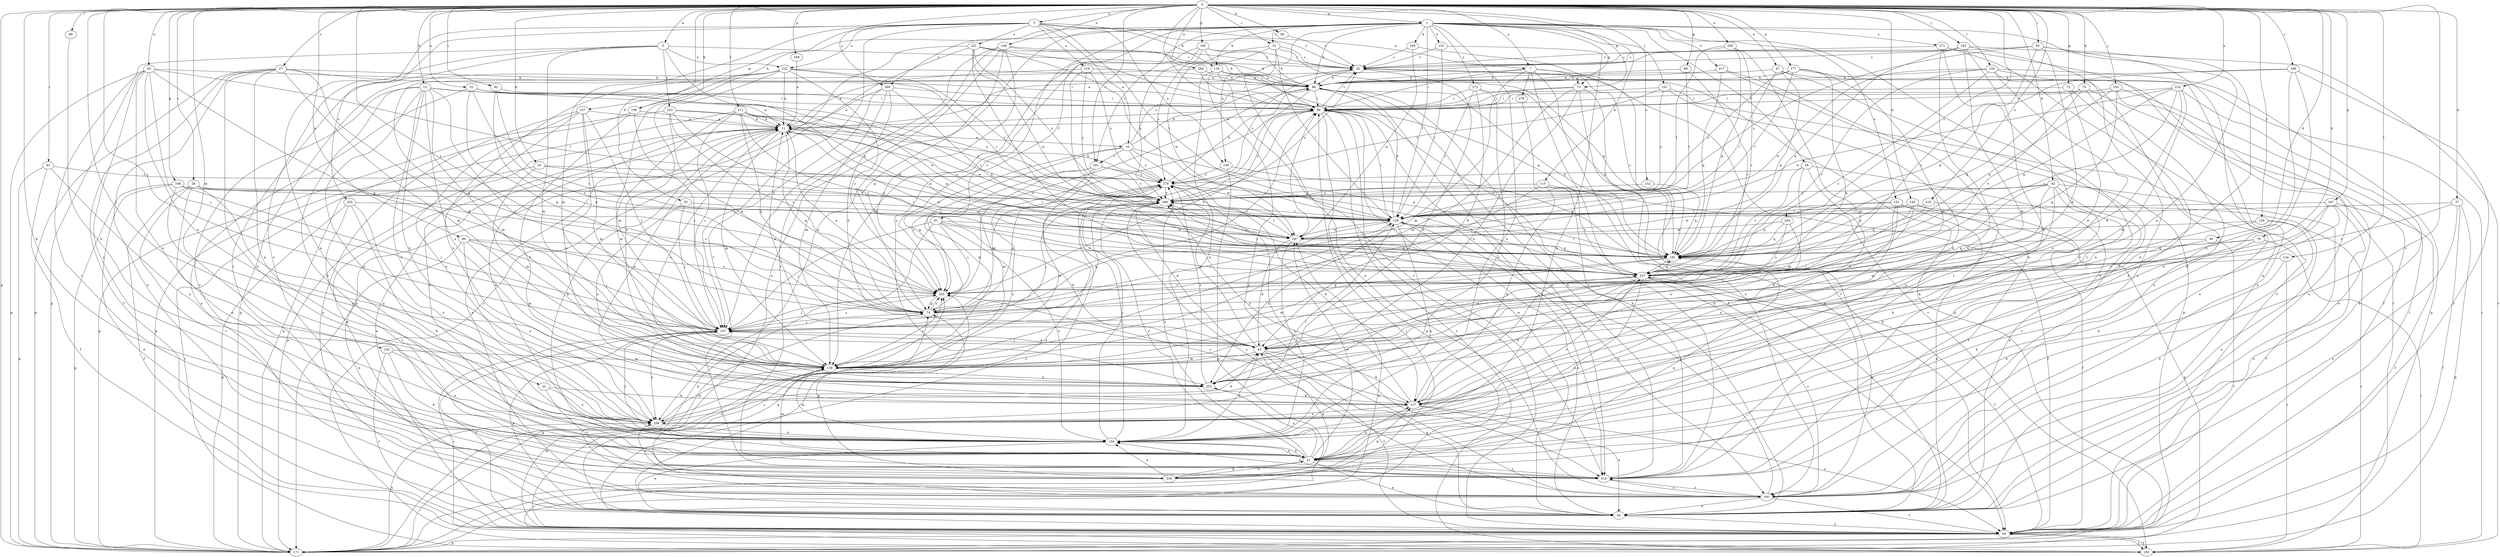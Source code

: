 strict digraph  {
0;
1;
3;
5;
7;
10;
11;
13;
14;
21;
22;
26;
27;
31;
32;
35;
37;
40;
42;
43;
45;
47;
52;
54;
56;
61;
64;
66;
72;
73;
74;
75;
76;
80;
85;
86;
89;
92;
93;
95;
96;
101;
102;
105;
107;
108;
109;
115;
116;
117;
120;
124;
126;
128;
132;
137;
139;
149;
150;
151;
152;
153;
158;
160;
165;
167;
168;
169;
171;
177;
181;
186;
191;
192;
203;
204;
211;
214;
215;
216;
217;
219;
220;
221;
222;
223;
225;
236;
237;
242;
247;
256;
258;
264;
268;
269;
271;
272;
278;
279;
0 -> 1  [label=a];
0 -> 3  [label=a];
0 -> 5  [label=a];
0 -> 7  [label=a];
0 -> 13  [label=b];
0 -> 14  [label=b];
0 -> 21  [label=b];
0 -> 22  [label=c];
0 -> 26  [label=c];
0 -> 27  [label=c];
0 -> 31  [label=c];
0 -> 35  [label=d];
0 -> 37  [label=d];
0 -> 40  [label=d];
0 -> 42  [label=d];
0 -> 45  [label=e];
0 -> 47  [label=e];
0 -> 52  [label=e];
0 -> 66  [label=g];
0 -> 72  [label=g];
0 -> 73  [label=g];
0 -> 75  [label=h];
0 -> 76  [label=h];
0 -> 80  [label=h];
0 -> 85  [label=h];
0 -> 89  [label=i];
0 -> 92  [label=i];
0 -> 93  [label=i];
0 -> 95  [label=i];
0 -> 96  [label=i];
0 -> 101  [label=j];
0 -> 102  [label=j];
0 -> 105  [label=j];
0 -> 107  [label=j];
0 -> 108  [label=k];
0 -> 120  [label=l];
0 -> 124  [label=l];
0 -> 126  [label=l];
0 -> 132  [label=m];
0 -> 149  [label=n];
0 -> 165  [label=p];
0 -> 167  [label=p];
0 -> 168  [label=p];
0 -> 169  [label=p];
0 -> 171  [label=p];
0 -> 177  [label=q];
0 -> 186  [label=r];
0 -> 191  [label=r];
0 -> 203  [label=s];
0 -> 204  [label=t];
0 -> 211  [label=t];
0 -> 215  [label=u];
0 -> 216  [label=u];
0 -> 236  [label=v];
0 -> 242  [label=w];
0 -> 256  [label=x];
0 -> 264  [label=y];
0 -> 268  [label=y];
1 -> 31  [label=c];
1 -> 54  [label=e];
1 -> 56  [label=f];
1 -> 61  [label=f];
1 -> 73  [label=g];
1 -> 86  [label=h];
1 -> 108  [label=k];
1 -> 109  [label=k];
1 -> 115  [label=k];
1 -> 116  [label=k];
1 -> 128  [label=l];
1 -> 150  [label=n];
1 -> 151  [label=o];
1 -> 152  [label=o];
1 -> 153  [label=o];
1 -> 158  [label=o];
1 -> 191  [label=r];
1 -> 203  [label=s];
1 -> 214  [label=t];
1 -> 217  [label=u];
1 -> 258  [label=x];
1 -> 268  [label=y];
1 -> 271  [label=z];
1 -> 272  [label=z];
3 -> 7  [label=a];
3 -> 10  [label=a];
3 -> 32  [label=c];
3 -> 116  [label=k];
3 -> 128  [label=l];
3 -> 137  [label=m];
3 -> 139  [label=m];
3 -> 158  [label=o];
3 -> 214  [label=t];
3 -> 219  [label=u];
3 -> 220  [label=u];
3 -> 221  [label=u];
3 -> 222  [label=u];
3 -> 236  [label=v];
5 -> 86  [label=h];
5 -> 139  [label=m];
5 -> 150  [label=n];
5 -> 171  [label=p];
5 -> 181  [label=q];
5 -> 214  [label=t];
5 -> 222  [label=u];
5 -> 223  [label=u];
7 -> 64  [label=f];
7 -> 73  [label=g];
7 -> 86  [label=h];
7 -> 96  [label=i];
7 -> 139  [label=m];
7 -> 171  [label=p];
7 -> 214  [label=t];
7 -> 278  [label=z];
10 -> 32  [label=c];
10 -> 74  [label=g];
10 -> 86  [label=h];
10 -> 139  [label=m];
10 -> 181  [label=q];
10 -> 191  [label=r];
10 -> 247  [label=w];
10 -> 279  [label=z];
11 -> 10  [label=a];
11 -> 21  [label=b];
11 -> 74  [label=g];
11 -> 139  [label=m];
11 -> 171  [label=p];
11 -> 225  [label=u];
13 -> 11  [label=a];
13 -> 21  [label=b];
13 -> 96  [label=i];
13 -> 107  [label=j];
13 -> 117  [label=k];
13 -> 139  [label=m];
13 -> 150  [label=n];
13 -> 225  [label=u];
13 -> 236  [label=v];
13 -> 258  [label=x];
13 -> 269  [label=y];
14 -> 139  [label=m];
14 -> 181  [label=q];
14 -> 192  [label=r];
14 -> 279  [label=z];
21 -> 54  [label=e];
21 -> 117  [label=k];
21 -> 139  [label=m];
21 -> 150  [label=n];
21 -> 214  [label=t];
21 -> 225  [label=u];
21 -> 236  [label=v];
21 -> 247  [label=w];
21 -> 269  [label=y];
21 -> 279  [label=z];
22 -> 117  [label=k];
22 -> 236  [label=v];
22 -> 258  [label=x];
26 -> 64  [label=f];
26 -> 150  [label=n];
26 -> 203  [label=s];
26 -> 214  [label=t];
26 -> 258  [label=x];
26 -> 269  [label=y];
27 -> 21  [label=b];
27 -> 43  [label=d];
27 -> 64  [label=f];
27 -> 86  [label=h];
27 -> 96  [label=i];
27 -> 139  [label=m];
27 -> 150  [label=n];
27 -> 160  [label=o];
27 -> 171  [label=p];
31 -> 32  [label=c];
31 -> 128  [label=l];
31 -> 160  [label=o];
31 -> 181  [label=q];
31 -> 247  [label=w];
31 -> 279  [label=z];
32 -> 86  [label=h];
32 -> 192  [label=r];
32 -> 225  [label=u];
32 -> 279  [label=z];
35 -> 107  [label=j];
35 -> 128  [label=l];
35 -> 225  [label=u];
37 -> 54  [label=e];
37 -> 64  [label=f];
37 -> 128  [label=l];
37 -> 171  [label=p];
37 -> 237  [label=v];
40 -> 64  [label=f];
40 -> 117  [label=k];
40 -> 181  [label=q];
42 -> 43  [label=d];
42 -> 64  [label=f];
42 -> 117  [label=k];
42 -> 139  [label=m];
42 -> 181  [label=q];
42 -> 214  [label=t];
42 -> 225  [label=u];
42 -> 269  [label=y];
43 -> 11  [label=a];
43 -> 54  [label=e];
43 -> 64  [label=f];
43 -> 107  [label=j];
43 -> 117  [label=k];
43 -> 139  [label=m];
43 -> 279  [label=z];
45 -> 74  [label=g];
45 -> 86  [label=h];
45 -> 107  [label=j];
45 -> 128  [label=l];
45 -> 150  [label=n];
45 -> 171  [label=p];
45 -> 214  [label=t];
45 -> 225  [label=u];
45 -> 258  [label=x];
47 -> 86  [label=h];
47 -> 128  [label=l];
47 -> 150  [label=n];
47 -> 181  [label=q];
47 -> 192  [label=r];
52 -> 54  [label=e];
52 -> 74  [label=g];
52 -> 96  [label=i];
52 -> 203  [label=s];
52 -> 247  [label=w];
54 -> 11  [label=a];
54 -> 64  [label=f];
54 -> 86  [label=h];
54 -> 203  [label=s];
54 -> 237  [label=v];
56 -> 54  [label=e];
56 -> 117  [label=k];
56 -> 139  [label=m];
56 -> 237  [label=v];
56 -> 279  [label=z];
61 -> 43  [label=d];
61 -> 107  [label=j];
61 -> 150  [label=n];
61 -> 171  [label=p];
61 -> 203  [label=s];
61 -> 237  [label=v];
61 -> 247  [label=w];
64 -> 11  [label=a];
64 -> 96  [label=i];
64 -> 139  [label=m];
64 -> 171  [label=p];
64 -> 192  [label=r];
64 -> 203  [label=s];
64 -> 279  [label=z];
66 -> 86  [label=h];
66 -> 128  [label=l];
66 -> 237  [label=v];
72 -> 21  [label=b];
72 -> 43  [label=d];
72 -> 96  [label=i];
73 -> 11  [label=a];
73 -> 54  [label=e];
73 -> 96  [label=i];
73 -> 139  [label=m];
73 -> 160  [label=o];
73 -> 225  [label=u];
74 -> 11  [label=a];
74 -> 96  [label=i];
74 -> 107  [label=j];
74 -> 128  [label=l];
74 -> 203  [label=s];
74 -> 279  [label=z];
75 -> 54  [label=e];
75 -> 96  [label=i];
75 -> 150  [label=n];
75 -> 181  [label=q];
75 -> 237  [label=v];
76 -> 21  [label=b];
76 -> 181  [label=q];
76 -> 192  [label=r];
76 -> 237  [label=v];
80 -> 107  [label=j];
80 -> 139  [label=m];
80 -> 160  [label=o];
80 -> 181  [label=q];
80 -> 203  [label=s];
80 -> 258  [label=x];
85 -> 32  [label=c];
86 -> 96  [label=i];
86 -> 107  [label=j];
86 -> 181  [label=q];
86 -> 203  [label=s];
86 -> 214  [label=t];
89 -> 150  [label=n];
92 -> 74  [label=g];
92 -> 96  [label=i];
92 -> 237  [label=v];
93 -> 64  [label=f];
93 -> 171  [label=p];
93 -> 258  [label=x];
93 -> 279  [label=z];
95 -> 21  [label=b];
95 -> 32  [label=c];
95 -> 43  [label=d];
95 -> 225  [label=u];
95 -> 237  [label=v];
95 -> 269  [label=y];
96 -> 11  [label=a];
96 -> 32  [label=c];
96 -> 54  [label=e];
96 -> 171  [label=p];
96 -> 192  [label=r];
96 -> 203  [label=s];
96 -> 214  [label=t];
96 -> 237  [label=v];
96 -> 269  [label=y];
101 -> 96  [label=i];
101 -> 117  [label=k];
101 -> 160  [label=o];
101 -> 269  [label=y];
101 -> 279  [label=z];
102 -> 11  [label=a];
102 -> 21  [label=b];
102 -> 32  [label=c];
102 -> 139  [label=m];
102 -> 160  [label=o];
102 -> 181  [label=q];
102 -> 192  [label=r];
105 -> 64  [label=f];
105 -> 74  [label=g];
105 -> 96  [label=i];
105 -> 160  [label=o];
105 -> 181  [label=q];
107 -> 43  [label=d];
107 -> 54  [label=e];
107 -> 64  [label=f];
107 -> 192  [label=r];
107 -> 203  [label=s];
107 -> 258  [label=x];
108 -> 11  [label=a];
108 -> 107  [label=j];
108 -> 117  [label=k];
108 -> 171  [label=p];
109 -> 32  [label=c];
109 -> 64  [label=f];
109 -> 247  [label=w];
115 -> 64  [label=f];
115 -> 74  [label=g];
115 -> 117  [label=k];
115 -> 237  [label=v];
115 -> 269  [label=y];
116 -> 86  [label=h];
116 -> 150  [label=n];
116 -> 160  [label=o];
116 -> 181  [label=q];
116 -> 214  [label=t];
117 -> 11  [label=a];
117 -> 54  [label=e];
117 -> 64  [label=f];
117 -> 203  [label=s];
117 -> 237  [label=v];
117 -> 258  [label=x];
117 -> 269  [label=y];
120 -> 64  [label=f];
120 -> 86  [label=h];
120 -> 160  [label=o];
120 -> 171  [label=p];
120 -> 203  [label=s];
120 -> 237  [label=v];
120 -> 247  [label=w];
120 -> 258  [label=x];
124 -> 21  [label=b];
124 -> 192  [label=r];
124 -> 237  [label=v];
126 -> 117  [label=k];
126 -> 160  [label=o];
126 -> 192  [label=r];
126 -> 247  [label=w];
128 -> 11  [label=a];
128 -> 54  [label=e];
128 -> 74  [label=g];
128 -> 86  [label=h];
128 -> 96  [label=i];
128 -> 150  [label=n];
128 -> 160  [label=o];
128 -> 225  [label=u];
128 -> 247  [label=w];
132 -> 21  [label=b];
132 -> 64  [label=f];
132 -> 139  [label=m];
132 -> 150  [label=n];
137 -> 11  [label=a];
137 -> 21  [label=b];
137 -> 54  [label=e];
137 -> 107  [label=j];
137 -> 139  [label=m];
137 -> 225  [label=u];
137 -> 258  [label=x];
139 -> 203  [label=s];
139 -> 225  [label=u];
149 -> 32  [label=c];
149 -> 74  [label=g];
149 -> 86  [label=h];
149 -> 107  [label=j];
149 -> 160  [label=o];
149 -> 203  [label=s];
149 -> 214  [label=t];
150 -> 11  [label=a];
150 -> 21  [label=b];
150 -> 43  [label=d];
150 -> 54  [label=e];
150 -> 107  [label=j];
150 -> 139  [label=m];
150 -> 269  [label=y];
150 -> 279  [label=z];
151 -> 54  [label=e];
151 -> 64  [label=f];
151 -> 128  [label=l];
151 -> 181  [label=q];
151 -> 225  [label=u];
151 -> 258  [label=x];
152 -> 181  [label=q];
152 -> 269  [label=y];
153 -> 32  [label=c];
153 -> 128  [label=l];
153 -> 150  [label=n];
158 -> 171  [label=p];
158 -> 181  [label=q];
158 -> 279  [label=z];
160 -> 11  [label=a];
160 -> 54  [label=e];
160 -> 64  [label=f];
160 -> 74  [label=g];
160 -> 128  [label=l];
160 -> 181  [label=q];
160 -> 214  [label=t];
160 -> 269  [label=y];
165 -> 32  [label=c];
165 -> 86  [label=h];
165 -> 96  [label=i];
165 -> 139  [label=m];
165 -> 225  [label=u];
165 -> 269  [label=y];
167 -> 21  [label=b];
167 -> 43  [label=d];
167 -> 54  [label=e];
167 -> 64  [label=f];
167 -> 107  [label=j];
167 -> 128  [label=l];
168 -> 54  [label=e];
168 -> 107  [label=j];
168 -> 128  [label=l];
168 -> 171  [label=p];
168 -> 258  [label=x];
168 -> 269  [label=y];
169 -> 11  [label=a];
171 -> 74  [label=g];
171 -> 96  [label=i];
171 -> 258  [label=x];
177 -> 43  [label=d];
177 -> 74  [label=g];
177 -> 86  [label=h];
177 -> 128  [label=l];
177 -> 160  [label=o];
177 -> 269  [label=y];
181 -> 32  [label=c];
181 -> 74  [label=g];
181 -> 128  [label=l];
181 -> 139  [label=m];
181 -> 237  [label=v];
181 -> 269  [label=y];
186 -> 21  [label=b];
186 -> 64  [label=f];
186 -> 86  [label=h];
186 -> 181  [label=q];
186 -> 258  [label=x];
191 -> 54  [label=e];
191 -> 139  [label=m];
191 -> 203  [label=s];
191 -> 258  [label=x];
191 -> 269  [label=y];
191 -> 279  [label=z];
192 -> 64  [label=f];
192 -> 247  [label=w];
203 -> 74  [label=g];
203 -> 96  [label=i];
203 -> 107  [label=j];
204 -> 181  [label=q];
204 -> 203  [label=s];
204 -> 225  [label=u];
204 -> 247  [label=w];
211 -> 11  [label=a];
211 -> 74  [label=g];
211 -> 107  [label=j];
211 -> 128  [label=l];
211 -> 139  [label=m];
211 -> 171  [label=p];
211 -> 181  [label=q];
211 -> 237  [label=v];
211 -> 247  [label=w];
214 -> 86  [label=h];
214 -> 150  [label=n];
214 -> 160  [label=o];
215 -> 128  [label=l];
215 -> 160  [label=o];
215 -> 181  [label=q];
216 -> 43  [label=d];
216 -> 54  [label=e];
216 -> 96  [label=i];
216 -> 139  [label=m];
216 -> 181  [label=q];
216 -> 237  [label=v];
216 -> 247  [label=w];
217 -> 86  [label=h];
217 -> 171  [label=p];
217 -> 181  [label=q];
217 -> 214  [label=t];
219 -> 11  [label=a];
219 -> 86  [label=h];
219 -> 237  [label=v];
219 -> 269  [label=y];
219 -> 279  [label=z];
220 -> 21  [label=b];
220 -> 128  [label=l];
220 -> 171  [label=p];
220 -> 214  [label=t];
220 -> 258  [label=x];
221 -> 32  [label=c];
221 -> 96  [label=i];
221 -> 128  [label=l];
221 -> 171  [label=p];
221 -> 192  [label=r];
221 -> 237  [label=v];
221 -> 247  [label=w];
221 -> 269  [label=y];
222 -> 11  [label=a];
222 -> 86  [label=h];
222 -> 128  [label=l];
222 -> 139  [label=m];
222 -> 171  [label=p];
222 -> 203  [label=s];
222 -> 225  [label=u];
222 -> 258  [label=x];
222 -> 269  [label=y];
223 -> 11  [label=a];
223 -> 74  [label=g];
223 -> 171  [label=p];
223 -> 203  [label=s];
223 -> 237  [label=v];
223 -> 269  [label=y];
225 -> 117  [label=k];
225 -> 279  [label=z];
236 -> 21  [label=b];
236 -> 43  [label=d];
236 -> 74  [label=g];
236 -> 117  [label=k];
236 -> 150  [label=n];
236 -> 181  [label=q];
236 -> 258  [label=x];
237 -> 11  [label=a];
237 -> 21  [label=b];
237 -> 64  [label=f];
237 -> 117  [label=k];
237 -> 160  [label=o];
237 -> 181  [label=q];
237 -> 203  [label=s];
237 -> 269  [label=y];
242 -> 107  [label=j];
242 -> 117  [label=k];
242 -> 128  [label=l];
242 -> 171  [label=p];
242 -> 214  [label=t];
242 -> 247  [label=w];
247 -> 11  [label=a];
247 -> 43  [label=d];
247 -> 96  [label=i];
247 -> 150  [label=n];
247 -> 181  [label=q];
247 -> 269  [label=y];
256 -> 32  [label=c];
256 -> 128  [label=l];
256 -> 139  [label=m];
256 -> 181  [label=q];
256 -> 237  [label=v];
258 -> 43  [label=d];
258 -> 128  [label=l];
258 -> 139  [label=m];
258 -> 150  [label=n];
258 -> 237  [label=v];
264 -> 74  [label=g];
264 -> 86  [label=h];
264 -> 96  [label=i];
268 -> 11  [label=a];
268 -> 43  [label=d];
268 -> 96  [label=i];
268 -> 107  [label=j];
268 -> 139  [label=m];
268 -> 181  [label=q];
269 -> 32  [label=c];
269 -> 43  [label=d];
269 -> 107  [label=j];
269 -> 128  [label=l];
271 -> 32  [label=c];
271 -> 64  [label=f];
271 -> 150  [label=n];
271 -> 192  [label=r];
271 -> 214  [label=t];
272 -> 43  [label=d];
272 -> 96  [label=i];
272 -> 128  [label=l];
272 -> 181  [label=q];
272 -> 258  [label=x];
278 -> 214  [label=t];
279 -> 11  [label=a];
279 -> 74  [label=g];
279 -> 86  [label=h];
279 -> 117  [label=k];
279 -> 139  [label=m];
279 -> 214  [label=t];
279 -> 237  [label=v];
279 -> 269  [label=y];
}
